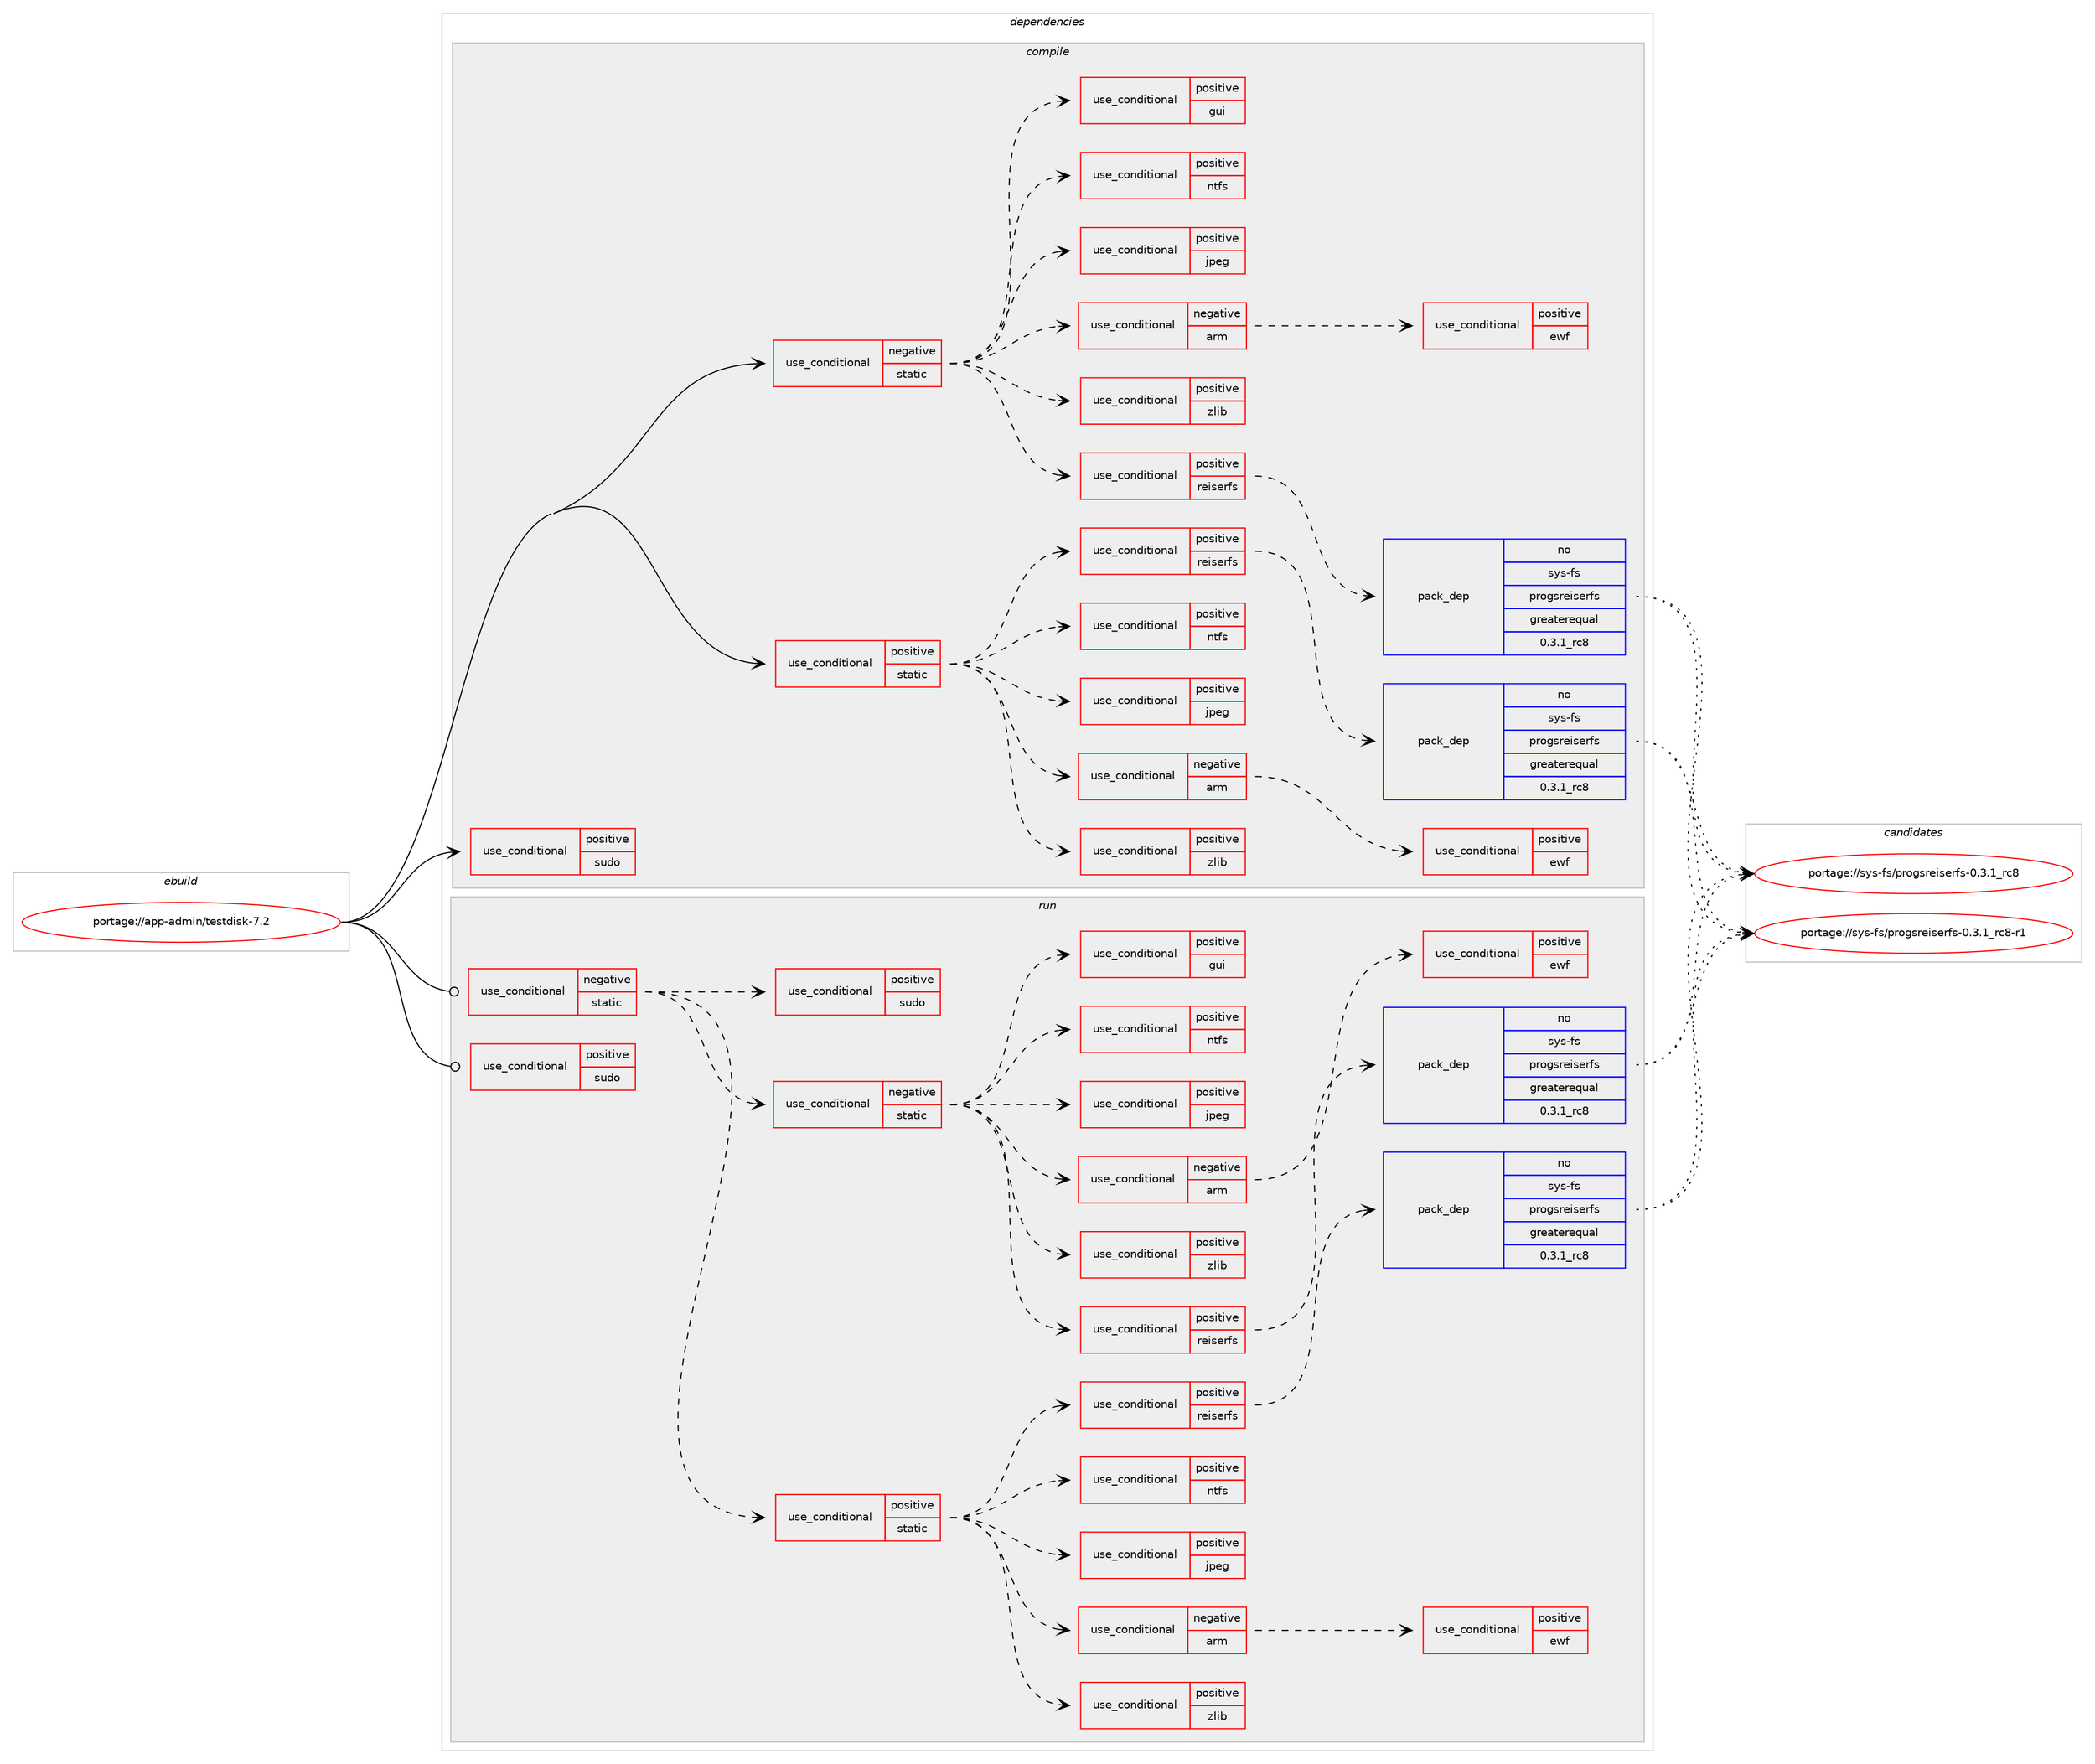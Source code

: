 digraph prolog {

# *************
# Graph options
# *************

newrank=true;
concentrate=true;
compound=true;
graph [rankdir=LR,fontname=Helvetica,fontsize=10,ranksep=1.5];#, ranksep=2.5, nodesep=0.2];
edge  [arrowhead=vee];
node  [fontname=Helvetica,fontsize=10];

# **********
# The ebuild
# **********

subgraph cluster_leftcol {
color=gray;
rank=same;
label=<<i>ebuild</i>>;
id [label="portage://app-admin/testdisk-7.2", color=red, width=4, href="../app-admin/testdisk-7.2.svg"];
}

# ****************
# The dependencies
# ****************

subgraph cluster_midcol {
color=gray;
label=<<i>dependencies</i>>;
subgraph cluster_compile {
fillcolor="#eeeeee";
style=filled;
label=<<i>compile</i>>;
subgraph cond1362 {
dependency2244 [label=<<TABLE BORDER="0" CELLBORDER="1" CELLSPACING="0" CELLPADDING="4"><TR><TD ROWSPAN="3" CELLPADDING="10">use_conditional</TD></TR><TR><TD>negative</TD></TR><TR><TD>static</TD></TR></TABLE>>, shape=none, color=red];
# *** BEGIN UNKNOWN DEPENDENCY TYPE (TODO) ***
# dependency2244 -> package_dependency(portage://app-admin/testdisk-7.2,install,no,sys-apps,util-linux,none,[,,],[],[])
# *** END UNKNOWN DEPENDENCY TYPE (TODO) ***

# *** BEGIN UNKNOWN DEPENDENCY TYPE (TODO) ***
# dependency2244 -> package_dependency(portage://app-admin/testdisk-7.2,install,no,sys-fs,e2fsprogs,none,[,,],[],[])
# *** END UNKNOWN DEPENDENCY TYPE (TODO) ***

# *** BEGIN UNKNOWN DEPENDENCY TYPE (TODO) ***
# dependency2244 -> package_dependency(portage://app-admin/testdisk-7.2,install,no,sys-libs,ncurses,none,[,,],[slot(0),equal],[])
# *** END UNKNOWN DEPENDENCY TYPE (TODO) ***

subgraph cond1363 {
dependency2245 [label=<<TABLE BORDER="0" CELLBORDER="1" CELLSPACING="0" CELLPADDING="4"><TR><TD ROWSPAN="3" CELLPADDING="10">use_conditional</TD></TR><TR><TD>positive</TD></TR><TR><TD>jpeg</TD></TR></TABLE>>, shape=none, color=red];
# *** BEGIN UNKNOWN DEPENDENCY TYPE (TODO) ***
# dependency2245 -> package_dependency(portage://app-admin/testdisk-7.2,install,no,media-libs,libjpeg-turbo,none,[,,],any_same_slot,[])
# *** END UNKNOWN DEPENDENCY TYPE (TODO) ***

}
dependency2244:e -> dependency2245:w [weight=20,style="dashed",arrowhead="vee"];
subgraph cond1364 {
dependency2246 [label=<<TABLE BORDER="0" CELLBORDER="1" CELLSPACING="0" CELLPADDING="4"><TR><TD ROWSPAN="3" CELLPADDING="10">use_conditional</TD></TR><TR><TD>positive</TD></TR><TR><TD>ntfs</TD></TR></TABLE>>, shape=none, color=red];
# *** BEGIN UNKNOWN DEPENDENCY TYPE (TODO) ***
# dependency2246 -> package_dependency(portage://app-admin/testdisk-7.2,install,no,sys-fs,ntfs3g,none,[,,],any_same_slot,[])
# *** END UNKNOWN DEPENDENCY TYPE (TODO) ***

}
dependency2244:e -> dependency2246:w [weight=20,style="dashed",arrowhead="vee"];
subgraph cond1365 {
dependency2247 [label=<<TABLE BORDER="0" CELLBORDER="1" CELLSPACING="0" CELLPADDING="4"><TR><TD ROWSPAN="3" CELLPADDING="10">use_conditional</TD></TR><TR><TD>positive</TD></TR><TR><TD>gui</TD></TR></TABLE>>, shape=none, color=red];
# *** BEGIN UNKNOWN DEPENDENCY TYPE (TODO) ***
# dependency2247 -> package_dependency(portage://app-admin/testdisk-7.2,install,no,dev-qt,qtcore,none,[,,],[slot(5)],[])
# *** END UNKNOWN DEPENDENCY TYPE (TODO) ***

# *** BEGIN UNKNOWN DEPENDENCY TYPE (TODO) ***
# dependency2247 -> package_dependency(portage://app-admin/testdisk-7.2,install,no,dev-qt,qtgui,none,[,,],[slot(5)],[])
# *** END UNKNOWN DEPENDENCY TYPE (TODO) ***

# *** BEGIN UNKNOWN DEPENDENCY TYPE (TODO) ***
# dependency2247 -> package_dependency(portage://app-admin/testdisk-7.2,install,no,dev-qt,qtwidgets,none,[,,],[slot(5)],[])
# *** END UNKNOWN DEPENDENCY TYPE (TODO) ***

}
dependency2244:e -> dependency2247:w [weight=20,style="dashed",arrowhead="vee"];
subgraph cond1366 {
dependency2248 [label=<<TABLE BORDER="0" CELLBORDER="1" CELLSPACING="0" CELLPADDING="4"><TR><TD ROWSPAN="3" CELLPADDING="10">use_conditional</TD></TR><TR><TD>positive</TD></TR><TR><TD>reiserfs</TD></TR></TABLE>>, shape=none, color=red];
subgraph pack860 {
dependency2249 [label=<<TABLE BORDER="0" CELLBORDER="1" CELLSPACING="0" CELLPADDING="4" WIDTH="220"><TR><TD ROWSPAN="6" CELLPADDING="30">pack_dep</TD></TR><TR><TD WIDTH="110">no</TD></TR><TR><TD>sys-fs</TD></TR><TR><TD>progsreiserfs</TD></TR><TR><TD>greaterequal</TD></TR><TR><TD>0.3.1_rc8</TD></TR></TABLE>>, shape=none, color=blue];
}
dependency2248:e -> dependency2249:w [weight=20,style="dashed",arrowhead="vee"];
}
dependency2244:e -> dependency2248:w [weight=20,style="dashed",arrowhead="vee"];
subgraph cond1367 {
dependency2250 [label=<<TABLE BORDER="0" CELLBORDER="1" CELLSPACING="0" CELLPADDING="4"><TR><TD ROWSPAN="3" CELLPADDING="10">use_conditional</TD></TR><TR><TD>positive</TD></TR><TR><TD>zlib</TD></TR></TABLE>>, shape=none, color=red];
# *** BEGIN UNKNOWN DEPENDENCY TYPE (TODO) ***
# dependency2250 -> package_dependency(portage://app-admin/testdisk-7.2,install,no,sys-libs,zlib,none,[,,],[],[])
# *** END UNKNOWN DEPENDENCY TYPE (TODO) ***

}
dependency2244:e -> dependency2250:w [weight=20,style="dashed",arrowhead="vee"];
subgraph cond1368 {
dependency2251 [label=<<TABLE BORDER="0" CELLBORDER="1" CELLSPACING="0" CELLPADDING="4"><TR><TD ROWSPAN="3" CELLPADDING="10">use_conditional</TD></TR><TR><TD>negative</TD></TR><TR><TD>arm</TD></TR></TABLE>>, shape=none, color=red];
subgraph cond1369 {
dependency2252 [label=<<TABLE BORDER="0" CELLBORDER="1" CELLSPACING="0" CELLPADDING="4"><TR><TD ROWSPAN="3" CELLPADDING="10">use_conditional</TD></TR><TR><TD>positive</TD></TR><TR><TD>ewf</TD></TR></TABLE>>, shape=none, color=red];
# *** BEGIN UNKNOWN DEPENDENCY TYPE (TODO) ***
# dependency2252 -> package_dependency(portage://app-admin/testdisk-7.2,install,no,app-forensics,libewf,none,[,,],any_same_slot,[])
# *** END UNKNOWN DEPENDENCY TYPE (TODO) ***

}
dependency2251:e -> dependency2252:w [weight=20,style="dashed",arrowhead="vee"];
}
dependency2244:e -> dependency2251:w [weight=20,style="dashed",arrowhead="vee"];
}
id:e -> dependency2244:w [weight=20,style="solid",arrowhead="vee"];
subgraph cond1370 {
dependency2253 [label=<<TABLE BORDER="0" CELLBORDER="1" CELLSPACING="0" CELLPADDING="4"><TR><TD ROWSPAN="3" CELLPADDING="10">use_conditional</TD></TR><TR><TD>positive</TD></TR><TR><TD>static</TD></TR></TABLE>>, shape=none, color=red];
# *** BEGIN UNKNOWN DEPENDENCY TYPE (TODO) ***
# dependency2253 -> package_dependency(portage://app-admin/testdisk-7.2,install,no,sys-apps,util-linux,none,[,,],[],[use(enable(static-libs),none)])
# *** END UNKNOWN DEPENDENCY TYPE (TODO) ***

# *** BEGIN UNKNOWN DEPENDENCY TYPE (TODO) ***
# dependency2253 -> package_dependency(portage://app-admin/testdisk-7.2,install,no,sys-fs,e2fsprogs,none,[,,],[],[use(enable(static-libs),none)])
# *** END UNKNOWN DEPENDENCY TYPE (TODO) ***

# *** BEGIN UNKNOWN DEPENDENCY TYPE (TODO) ***
# dependency2253 -> package_dependency(portage://app-admin/testdisk-7.2,install,no,sys-libs,ncurses,none,[,,],[slot(0)],[use(enable(static-libs),none)])
# *** END UNKNOWN DEPENDENCY TYPE (TODO) ***

subgraph cond1371 {
dependency2254 [label=<<TABLE BORDER="0" CELLBORDER="1" CELLSPACING="0" CELLPADDING="4"><TR><TD ROWSPAN="3" CELLPADDING="10">use_conditional</TD></TR><TR><TD>positive</TD></TR><TR><TD>jpeg</TD></TR></TABLE>>, shape=none, color=red];
# *** BEGIN UNKNOWN DEPENDENCY TYPE (TODO) ***
# dependency2254 -> package_dependency(portage://app-admin/testdisk-7.2,install,no,media-libs,libjpeg-turbo,none,[,,],any_same_slot,[use(enable(static-libs),none)])
# *** END UNKNOWN DEPENDENCY TYPE (TODO) ***

}
dependency2253:e -> dependency2254:w [weight=20,style="dashed",arrowhead="vee"];
subgraph cond1372 {
dependency2255 [label=<<TABLE BORDER="0" CELLBORDER="1" CELLSPACING="0" CELLPADDING="4"><TR><TD ROWSPAN="3" CELLPADDING="10">use_conditional</TD></TR><TR><TD>positive</TD></TR><TR><TD>ntfs</TD></TR></TABLE>>, shape=none, color=red];
# *** BEGIN UNKNOWN DEPENDENCY TYPE (TODO) ***
# dependency2255 -> package_dependency(portage://app-admin/testdisk-7.2,install,no,sys-fs,ntfs3g,none,[,,],[],[use(enable(static-libs),none)])
# *** END UNKNOWN DEPENDENCY TYPE (TODO) ***

}
dependency2253:e -> dependency2255:w [weight=20,style="dashed",arrowhead="vee"];
subgraph cond1373 {
dependency2256 [label=<<TABLE BORDER="0" CELLBORDER="1" CELLSPACING="0" CELLPADDING="4"><TR><TD ROWSPAN="3" CELLPADDING="10">use_conditional</TD></TR><TR><TD>positive</TD></TR><TR><TD>reiserfs</TD></TR></TABLE>>, shape=none, color=red];
subgraph pack861 {
dependency2257 [label=<<TABLE BORDER="0" CELLBORDER="1" CELLSPACING="0" CELLPADDING="4" WIDTH="220"><TR><TD ROWSPAN="6" CELLPADDING="30">pack_dep</TD></TR><TR><TD WIDTH="110">no</TD></TR><TR><TD>sys-fs</TD></TR><TR><TD>progsreiserfs</TD></TR><TR><TD>greaterequal</TD></TR><TR><TD>0.3.1_rc8</TD></TR></TABLE>>, shape=none, color=blue];
}
dependency2256:e -> dependency2257:w [weight=20,style="dashed",arrowhead="vee"];
}
dependency2253:e -> dependency2256:w [weight=20,style="dashed",arrowhead="vee"];
subgraph cond1374 {
dependency2258 [label=<<TABLE BORDER="0" CELLBORDER="1" CELLSPACING="0" CELLPADDING="4"><TR><TD ROWSPAN="3" CELLPADDING="10">use_conditional</TD></TR><TR><TD>positive</TD></TR><TR><TD>zlib</TD></TR></TABLE>>, shape=none, color=red];
# *** BEGIN UNKNOWN DEPENDENCY TYPE (TODO) ***
# dependency2258 -> package_dependency(portage://app-admin/testdisk-7.2,install,no,sys-libs,zlib,none,[,,],[],[use(enable(static-libs),none)])
# *** END UNKNOWN DEPENDENCY TYPE (TODO) ***

}
dependency2253:e -> dependency2258:w [weight=20,style="dashed",arrowhead="vee"];
subgraph cond1375 {
dependency2259 [label=<<TABLE BORDER="0" CELLBORDER="1" CELLSPACING="0" CELLPADDING="4"><TR><TD ROWSPAN="3" CELLPADDING="10">use_conditional</TD></TR><TR><TD>negative</TD></TR><TR><TD>arm</TD></TR></TABLE>>, shape=none, color=red];
subgraph cond1376 {
dependency2260 [label=<<TABLE BORDER="0" CELLBORDER="1" CELLSPACING="0" CELLPADDING="4"><TR><TD ROWSPAN="3" CELLPADDING="10">use_conditional</TD></TR><TR><TD>positive</TD></TR><TR><TD>ewf</TD></TR></TABLE>>, shape=none, color=red];
# *** BEGIN UNKNOWN DEPENDENCY TYPE (TODO) ***
# dependency2260 -> package_dependency(portage://app-admin/testdisk-7.2,install,no,app-forensics,libewf,none,[,,],[],[use(enable(static-libs),none)])
# *** END UNKNOWN DEPENDENCY TYPE (TODO) ***

}
dependency2259:e -> dependency2260:w [weight=20,style="dashed",arrowhead="vee"];
}
dependency2253:e -> dependency2259:w [weight=20,style="dashed",arrowhead="vee"];
}
id:e -> dependency2253:w [weight=20,style="solid",arrowhead="vee"];
subgraph cond1377 {
dependency2261 [label=<<TABLE BORDER="0" CELLBORDER="1" CELLSPACING="0" CELLPADDING="4"><TR><TD ROWSPAN="3" CELLPADDING="10">use_conditional</TD></TR><TR><TD>positive</TD></TR><TR><TD>sudo</TD></TR></TABLE>>, shape=none, color=red];
# *** BEGIN UNKNOWN DEPENDENCY TYPE (TODO) ***
# dependency2261 -> package_dependency(portage://app-admin/testdisk-7.2,install,no,app-admin,sudo,none,[,,],[],[])
# *** END UNKNOWN DEPENDENCY TYPE (TODO) ***

}
id:e -> dependency2261:w [weight=20,style="solid",arrowhead="vee"];
}
subgraph cluster_compileandrun {
fillcolor="#eeeeee";
style=filled;
label=<<i>compile and run</i>>;
}
subgraph cluster_run {
fillcolor="#eeeeee";
style=filled;
label=<<i>run</i>>;
subgraph cond1378 {
dependency2262 [label=<<TABLE BORDER="0" CELLBORDER="1" CELLSPACING="0" CELLPADDING="4"><TR><TD ROWSPAN="3" CELLPADDING="10">use_conditional</TD></TR><TR><TD>negative</TD></TR><TR><TD>static</TD></TR></TABLE>>, shape=none, color=red];
subgraph cond1379 {
dependency2263 [label=<<TABLE BORDER="0" CELLBORDER="1" CELLSPACING="0" CELLPADDING="4"><TR><TD ROWSPAN="3" CELLPADDING="10">use_conditional</TD></TR><TR><TD>positive</TD></TR><TR><TD>sudo</TD></TR></TABLE>>, shape=none, color=red];
# *** BEGIN UNKNOWN DEPENDENCY TYPE (TODO) ***
# dependency2263 -> package_dependency(portage://app-admin/testdisk-7.2,run,no,app-admin,sudo,none,[,,],[],[])
# *** END UNKNOWN DEPENDENCY TYPE (TODO) ***

}
dependency2262:e -> dependency2263:w [weight=20,style="dashed",arrowhead="vee"];
subgraph cond1380 {
dependency2264 [label=<<TABLE BORDER="0" CELLBORDER="1" CELLSPACING="0" CELLPADDING="4"><TR><TD ROWSPAN="3" CELLPADDING="10">use_conditional</TD></TR><TR><TD>positive</TD></TR><TR><TD>static</TD></TR></TABLE>>, shape=none, color=red];
# *** BEGIN UNKNOWN DEPENDENCY TYPE (TODO) ***
# dependency2264 -> package_dependency(portage://app-admin/testdisk-7.2,run,no,sys-apps,util-linux,none,[,,],[],[use(enable(static-libs),none)])
# *** END UNKNOWN DEPENDENCY TYPE (TODO) ***

# *** BEGIN UNKNOWN DEPENDENCY TYPE (TODO) ***
# dependency2264 -> package_dependency(portage://app-admin/testdisk-7.2,run,no,sys-fs,e2fsprogs,none,[,,],[],[use(enable(static-libs),none)])
# *** END UNKNOWN DEPENDENCY TYPE (TODO) ***

# *** BEGIN UNKNOWN DEPENDENCY TYPE (TODO) ***
# dependency2264 -> package_dependency(portage://app-admin/testdisk-7.2,run,no,sys-libs,ncurses,none,[,,],[slot(0)],[use(enable(static-libs),none)])
# *** END UNKNOWN DEPENDENCY TYPE (TODO) ***

subgraph cond1381 {
dependency2265 [label=<<TABLE BORDER="0" CELLBORDER="1" CELLSPACING="0" CELLPADDING="4"><TR><TD ROWSPAN="3" CELLPADDING="10">use_conditional</TD></TR><TR><TD>positive</TD></TR><TR><TD>jpeg</TD></TR></TABLE>>, shape=none, color=red];
# *** BEGIN UNKNOWN DEPENDENCY TYPE (TODO) ***
# dependency2265 -> package_dependency(portage://app-admin/testdisk-7.2,run,no,media-libs,libjpeg-turbo,none,[,,],any_same_slot,[use(enable(static-libs),none)])
# *** END UNKNOWN DEPENDENCY TYPE (TODO) ***

}
dependency2264:e -> dependency2265:w [weight=20,style="dashed",arrowhead="vee"];
subgraph cond1382 {
dependency2266 [label=<<TABLE BORDER="0" CELLBORDER="1" CELLSPACING="0" CELLPADDING="4"><TR><TD ROWSPAN="3" CELLPADDING="10">use_conditional</TD></TR><TR><TD>positive</TD></TR><TR><TD>ntfs</TD></TR></TABLE>>, shape=none, color=red];
# *** BEGIN UNKNOWN DEPENDENCY TYPE (TODO) ***
# dependency2266 -> package_dependency(portage://app-admin/testdisk-7.2,run,no,sys-fs,ntfs3g,none,[,,],[],[use(enable(static-libs),none)])
# *** END UNKNOWN DEPENDENCY TYPE (TODO) ***

}
dependency2264:e -> dependency2266:w [weight=20,style="dashed",arrowhead="vee"];
subgraph cond1383 {
dependency2267 [label=<<TABLE BORDER="0" CELLBORDER="1" CELLSPACING="0" CELLPADDING="4"><TR><TD ROWSPAN="3" CELLPADDING="10">use_conditional</TD></TR><TR><TD>positive</TD></TR><TR><TD>reiserfs</TD></TR></TABLE>>, shape=none, color=red];
subgraph pack862 {
dependency2268 [label=<<TABLE BORDER="0" CELLBORDER="1" CELLSPACING="0" CELLPADDING="4" WIDTH="220"><TR><TD ROWSPAN="6" CELLPADDING="30">pack_dep</TD></TR><TR><TD WIDTH="110">no</TD></TR><TR><TD>sys-fs</TD></TR><TR><TD>progsreiserfs</TD></TR><TR><TD>greaterequal</TD></TR><TR><TD>0.3.1_rc8</TD></TR></TABLE>>, shape=none, color=blue];
}
dependency2267:e -> dependency2268:w [weight=20,style="dashed",arrowhead="vee"];
}
dependency2264:e -> dependency2267:w [weight=20,style="dashed",arrowhead="vee"];
subgraph cond1384 {
dependency2269 [label=<<TABLE BORDER="0" CELLBORDER="1" CELLSPACING="0" CELLPADDING="4"><TR><TD ROWSPAN="3" CELLPADDING="10">use_conditional</TD></TR><TR><TD>positive</TD></TR><TR><TD>zlib</TD></TR></TABLE>>, shape=none, color=red];
# *** BEGIN UNKNOWN DEPENDENCY TYPE (TODO) ***
# dependency2269 -> package_dependency(portage://app-admin/testdisk-7.2,run,no,sys-libs,zlib,none,[,,],[],[use(enable(static-libs),none)])
# *** END UNKNOWN DEPENDENCY TYPE (TODO) ***

}
dependency2264:e -> dependency2269:w [weight=20,style="dashed",arrowhead="vee"];
subgraph cond1385 {
dependency2270 [label=<<TABLE BORDER="0" CELLBORDER="1" CELLSPACING="0" CELLPADDING="4"><TR><TD ROWSPAN="3" CELLPADDING="10">use_conditional</TD></TR><TR><TD>negative</TD></TR><TR><TD>arm</TD></TR></TABLE>>, shape=none, color=red];
subgraph cond1386 {
dependency2271 [label=<<TABLE BORDER="0" CELLBORDER="1" CELLSPACING="0" CELLPADDING="4"><TR><TD ROWSPAN="3" CELLPADDING="10">use_conditional</TD></TR><TR><TD>positive</TD></TR><TR><TD>ewf</TD></TR></TABLE>>, shape=none, color=red];
# *** BEGIN UNKNOWN DEPENDENCY TYPE (TODO) ***
# dependency2271 -> package_dependency(portage://app-admin/testdisk-7.2,run,no,app-forensics,libewf,none,[,,],[],[use(enable(static-libs),none)])
# *** END UNKNOWN DEPENDENCY TYPE (TODO) ***

}
dependency2270:e -> dependency2271:w [weight=20,style="dashed",arrowhead="vee"];
}
dependency2264:e -> dependency2270:w [weight=20,style="dashed",arrowhead="vee"];
}
dependency2262:e -> dependency2264:w [weight=20,style="dashed",arrowhead="vee"];
subgraph cond1387 {
dependency2272 [label=<<TABLE BORDER="0" CELLBORDER="1" CELLSPACING="0" CELLPADDING="4"><TR><TD ROWSPAN="3" CELLPADDING="10">use_conditional</TD></TR><TR><TD>negative</TD></TR><TR><TD>static</TD></TR></TABLE>>, shape=none, color=red];
# *** BEGIN UNKNOWN DEPENDENCY TYPE (TODO) ***
# dependency2272 -> package_dependency(portage://app-admin/testdisk-7.2,run,no,sys-apps,util-linux,none,[,,],[],[])
# *** END UNKNOWN DEPENDENCY TYPE (TODO) ***

# *** BEGIN UNKNOWN DEPENDENCY TYPE (TODO) ***
# dependency2272 -> package_dependency(portage://app-admin/testdisk-7.2,run,no,sys-fs,e2fsprogs,none,[,,],[],[])
# *** END UNKNOWN DEPENDENCY TYPE (TODO) ***

# *** BEGIN UNKNOWN DEPENDENCY TYPE (TODO) ***
# dependency2272 -> package_dependency(portage://app-admin/testdisk-7.2,run,no,sys-libs,ncurses,none,[,,],[slot(0),equal],[])
# *** END UNKNOWN DEPENDENCY TYPE (TODO) ***

subgraph cond1388 {
dependency2273 [label=<<TABLE BORDER="0" CELLBORDER="1" CELLSPACING="0" CELLPADDING="4"><TR><TD ROWSPAN="3" CELLPADDING="10">use_conditional</TD></TR><TR><TD>positive</TD></TR><TR><TD>jpeg</TD></TR></TABLE>>, shape=none, color=red];
# *** BEGIN UNKNOWN DEPENDENCY TYPE (TODO) ***
# dependency2273 -> package_dependency(portage://app-admin/testdisk-7.2,run,no,media-libs,libjpeg-turbo,none,[,,],any_same_slot,[])
# *** END UNKNOWN DEPENDENCY TYPE (TODO) ***

}
dependency2272:e -> dependency2273:w [weight=20,style="dashed",arrowhead="vee"];
subgraph cond1389 {
dependency2274 [label=<<TABLE BORDER="0" CELLBORDER="1" CELLSPACING="0" CELLPADDING="4"><TR><TD ROWSPAN="3" CELLPADDING="10">use_conditional</TD></TR><TR><TD>positive</TD></TR><TR><TD>ntfs</TD></TR></TABLE>>, shape=none, color=red];
# *** BEGIN UNKNOWN DEPENDENCY TYPE (TODO) ***
# dependency2274 -> package_dependency(portage://app-admin/testdisk-7.2,run,no,sys-fs,ntfs3g,none,[,,],any_same_slot,[])
# *** END UNKNOWN DEPENDENCY TYPE (TODO) ***

}
dependency2272:e -> dependency2274:w [weight=20,style="dashed",arrowhead="vee"];
subgraph cond1390 {
dependency2275 [label=<<TABLE BORDER="0" CELLBORDER="1" CELLSPACING="0" CELLPADDING="4"><TR><TD ROWSPAN="3" CELLPADDING="10">use_conditional</TD></TR><TR><TD>positive</TD></TR><TR><TD>gui</TD></TR></TABLE>>, shape=none, color=red];
# *** BEGIN UNKNOWN DEPENDENCY TYPE (TODO) ***
# dependency2275 -> package_dependency(portage://app-admin/testdisk-7.2,run,no,dev-qt,qtcore,none,[,,],[slot(5)],[])
# *** END UNKNOWN DEPENDENCY TYPE (TODO) ***

# *** BEGIN UNKNOWN DEPENDENCY TYPE (TODO) ***
# dependency2275 -> package_dependency(portage://app-admin/testdisk-7.2,run,no,dev-qt,qtgui,none,[,,],[slot(5)],[])
# *** END UNKNOWN DEPENDENCY TYPE (TODO) ***

# *** BEGIN UNKNOWN DEPENDENCY TYPE (TODO) ***
# dependency2275 -> package_dependency(portage://app-admin/testdisk-7.2,run,no,dev-qt,qtwidgets,none,[,,],[slot(5)],[])
# *** END UNKNOWN DEPENDENCY TYPE (TODO) ***

}
dependency2272:e -> dependency2275:w [weight=20,style="dashed",arrowhead="vee"];
subgraph cond1391 {
dependency2276 [label=<<TABLE BORDER="0" CELLBORDER="1" CELLSPACING="0" CELLPADDING="4"><TR><TD ROWSPAN="3" CELLPADDING="10">use_conditional</TD></TR><TR><TD>positive</TD></TR><TR><TD>reiserfs</TD></TR></TABLE>>, shape=none, color=red];
subgraph pack863 {
dependency2277 [label=<<TABLE BORDER="0" CELLBORDER="1" CELLSPACING="0" CELLPADDING="4" WIDTH="220"><TR><TD ROWSPAN="6" CELLPADDING="30">pack_dep</TD></TR><TR><TD WIDTH="110">no</TD></TR><TR><TD>sys-fs</TD></TR><TR><TD>progsreiserfs</TD></TR><TR><TD>greaterequal</TD></TR><TR><TD>0.3.1_rc8</TD></TR></TABLE>>, shape=none, color=blue];
}
dependency2276:e -> dependency2277:w [weight=20,style="dashed",arrowhead="vee"];
}
dependency2272:e -> dependency2276:w [weight=20,style="dashed",arrowhead="vee"];
subgraph cond1392 {
dependency2278 [label=<<TABLE BORDER="0" CELLBORDER="1" CELLSPACING="0" CELLPADDING="4"><TR><TD ROWSPAN="3" CELLPADDING="10">use_conditional</TD></TR><TR><TD>positive</TD></TR><TR><TD>zlib</TD></TR></TABLE>>, shape=none, color=red];
# *** BEGIN UNKNOWN DEPENDENCY TYPE (TODO) ***
# dependency2278 -> package_dependency(portage://app-admin/testdisk-7.2,run,no,sys-libs,zlib,none,[,,],[],[])
# *** END UNKNOWN DEPENDENCY TYPE (TODO) ***

}
dependency2272:e -> dependency2278:w [weight=20,style="dashed",arrowhead="vee"];
subgraph cond1393 {
dependency2279 [label=<<TABLE BORDER="0" CELLBORDER="1" CELLSPACING="0" CELLPADDING="4"><TR><TD ROWSPAN="3" CELLPADDING="10">use_conditional</TD></TR><TR><TD>negative</TD></TR><TR><TD>arm</TD></TR></TABLE>>, shape=none, color=red];
subgraph cond1394 {
dependency2280 [label=<<TABLE BORDER="0" CELLBORDER="1" CELLSPACING="0" CELLPADDING="4"><TR><TD ROWSPAN="3" CELLPADDING="10">use_conditional</TD></TR><TR><TD>positive</TD></TR><TR><TD>ewf</TD></TR></TABLE>>, shape=none, color=red];
# *** BEGIN UNKNOWN DEPENDENCY TYPE (TODO) ***
# dependency2280 -> package_dependency(portage://app-admin/testdisk-7.2,run,no,app-forensics,libewf,none,[,,],any_same_slot,[])
# *** END UNKNOWN DEPENDENCY TYPE (TODO) ***

}
dependency2279:e -> dependency2280:w [weight=20,style="dashed",arrowhead="vee"];
}
dependency2272:e -> dependency2279:w [weight=20,style="dashed",arrowhead="vee"];
}
dependency2262:e -> dependency2272:w [weight=20,style="dashed",arrowhead="vee"];
}
id:e -> dependency2262:w [weight=20,style="solid",arrowhead="odot"];
subgraph cond1395 {
dependency2281 [label=<<TABLE BORDER="0" CELLBORDER="1" CELLSPACING="0" CELLPADDING="4"><TR><TD ROWSPAN="3" CELLPADDING="10">use_conditional</TD></TR><TR><TD>positive</TD></TR><TR><TD>sudo</TD></TR></TABLE>>, shape=none, color=red];
# *** BEGIN UNKNOWN DEPENDENCY TYPE (TODO) ***
# dependency2281 -> package_dependency(portage://app-admin/testdisk-7.2,run,no,app-admin,sudo,none,[,,],[],[])
# *** END UNKNOWN DEPENDENCY TYPE (TODO) ***

}
id:e -> dependency2281:w [weight=20,style="solid",arrowhead="odot"];
}
}

# **************
# The candidates
# **************

subgraph cluster_choices {
rank=same;
color=gray;
label=<<i>candidates</i>>;

subgraph choice860 {
color=black;
nodesep=1;
choice1151211154510211547112114111103115114101105115101114102115454846514649951149956 [label="portage://sys-fs/progsreiserfs-0.3.1_rc8", color=red, width=4,href="../sys-fs/progsreiserfs-0.3.1_rc8.svg"];
choice11512111545102115471121141111031151141011051151011141021154548465146499511499564511449 [label="portage://sys-fs/progsreiserfs-0.3.1_rc8-r1", color=red, width=4,href="../sys-fs/progsreiserfs-0.3.1_rc8-r1.svg"];
dependency2249:e -> choice1151211154510211547112114111103115114101105115101114102115454846514649951149956:w [style=dotted,weight="100"];
dependency2249:e -> choice11512111545102115471121141111031151141011051151011141021154548465146499511499564511449:w [style=dotted,weight="100"];
}
subgraph choice861 {
color=black;
nodesep=1;
choice1151211154510211547112114111103115114101105115101114102115454846514649951149956 [label="portage://sys-fs/progsreiserfs-0.3.1_rc8", color=red, width=4,href="../sys-fs/progsreiserfs-0.3.1_rc8.svg"];
choice11512111545102115471121141111031151141011051151011141021154548465146499511499564511449 [label="portage://sys-fs/progsreiserfs-0.3.1_rc8-r1", color=red, width=4,href="../sys-fs/progsreiserfs-0.3.1_rc8-r1.svg"];
dependency2257:e -> choice1151211154510211547112114111103115114101105115101114102115454846514649951149956:w [style=dotted,weight="100"];
dependency2257:e -> choice11512111545102115471121141111031151141011051151011141021154548465146499511499564511449:w [style=dotted,weight="100"];
}
subgraph choice862 {
color=black;
nodesep=1;
choice1151211154510211547112114111103115114101105115101114102115454846514649951149956 [label="portage://sys-fs/progsreiserfs-0.3.1_rc8", color=red, width=4,href="../sys-fs/progsreiserfs-0.3.1_rc8.svg"];
choice11512111545102115471121141111031151141011051151011141021154548465146499511499564511449 [label="portage://sys-fs/progsreiserfs-0.3.1_rc8-r1", color=red, width=4,href="../sys-fs/progsreiserfs-0.3.1_rc8-r1.svg"];
dependency2268:e -> choice1151211154510211547112114111103115114101105115101114102115454846514649951149956:w [style=dotted,weight="100"];
dependency2268:e -> choice11512111545102115471121141111031151141011051151011141021154548465146499511499564511449:w [style=dotted,weight="100"];
}
subgraph choice863 {
color=black;
nodesep=1;
choice1151211154510211547112114111103115114101105115101114102115454846514649951149956 [label="portage://sys-fs/progsreiserfs-0.3.1_rc8", color=red, width=4,href="../sys-fs/progsreiserfs-0.3.1_rc8.svg"];
choice11512111545102115471121141111031151141011051151011141021154548465146499511499564511449 [label="portage://sys-fs/progsreiserfs-0.3.1_rc8-r1", color=red, width=4,href="../sys-fs/progsreiserfs-0.3.1_rc8-r1.svg"];
dependency2277:e -> choice1151211154510211547112114111103115114101105115101114102115454846514649951149956:w [style=dotted,weight="100"];
dependency2277:e -> choice11512111545102115471121141111031151141011051151011141021154548465146499511499564511449:w [style=dotted,weight="100"];
}
}

}
